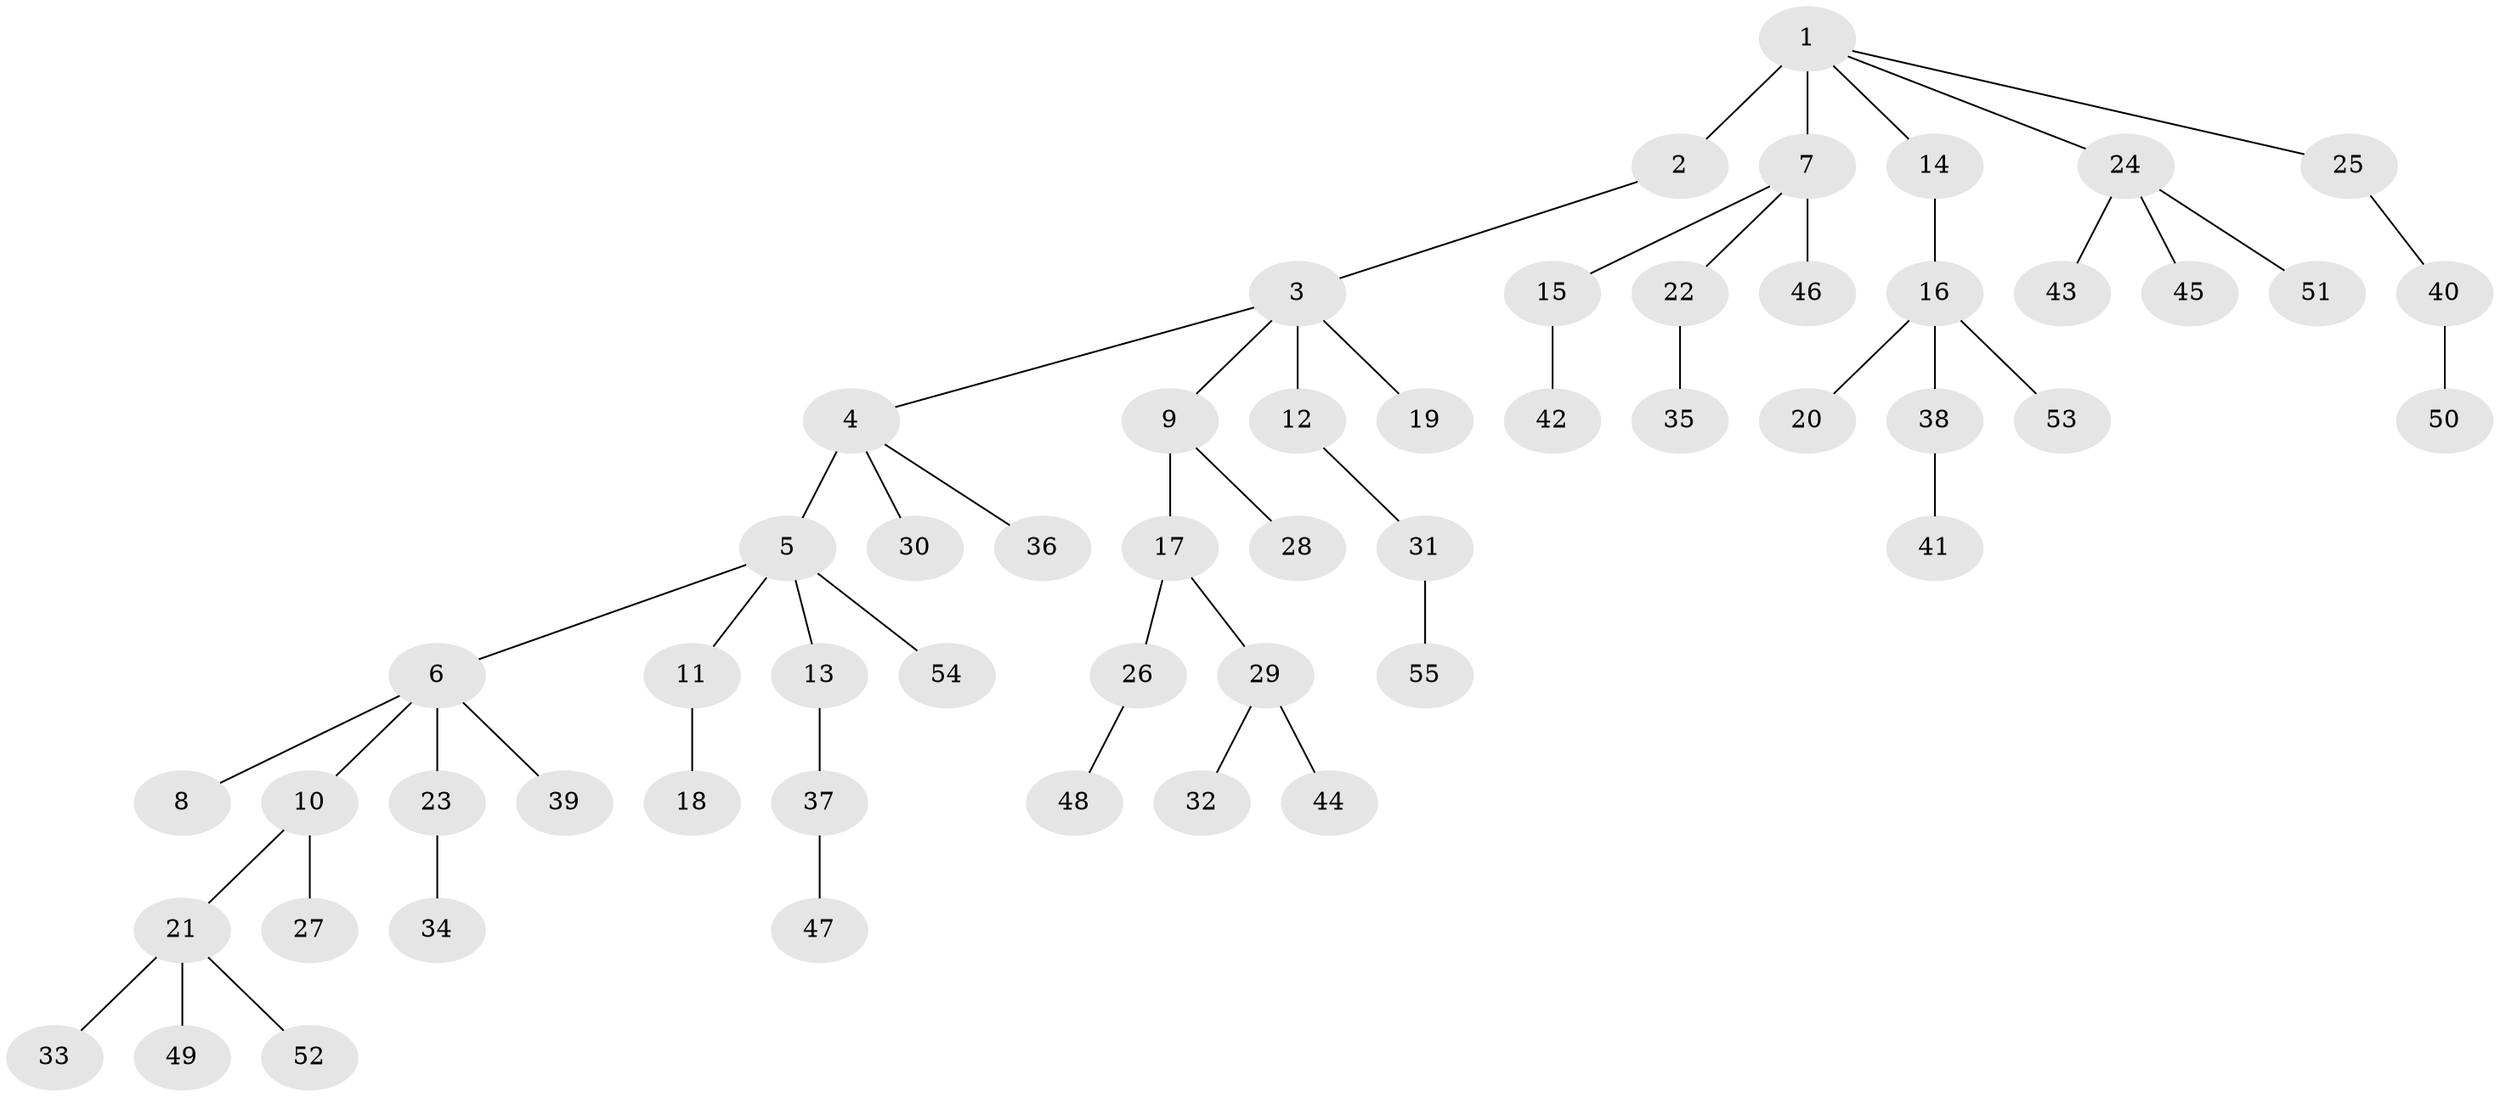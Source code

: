 // original degree distribution, {8: 0.018691588785046728, 2: 0.2336448598130841, 5: 0.04672897196261682, 4: 0.028037383177570093, 1: 0.514018691588785, 3: 0.14953271028037382, 6: 0.009345794392523364}
// Generated by graph-tools (version 1.1) at 2025/36/03/09/25 02:36:52]
// undirected, 55 vertices, 54 edges
graph export_dot {
graph [start="1"]
  node [color=gray90,style=filled];
  1;
  2;
  3;
  4;
  5;
  6;
  7;
  8;
  9;
  10;
  11;
  12;
  13;
  14;
  15;
  16;
  17;
  18;
  19;
  20;
  21;
  22;
  23;
  24;
  25;
  26;
  27;
  28;
  29;
  30;
  31;
  32;
  33;
  34;
  35;
  36;
  37;
  38;
  39;
  40;
  41;
  42;
  43;
  44;
  45;
  46;
  47;
  48;
  49;
  50;
  51;
  52;
  53;
  54;
  55;
  1 -- 2 [weight=3.0];
  1 -- 7 [weight=1.0];
  1 -- 14 [weight=1.0];
  1 -- 24 [weight=1.0];
  1 -- 25 [weight=1.0];
  2 -- 3 [weight=1.0];
  3 -- 4 [weight=1.0];
  3 -- 9 [weight=1.0];
  3 -- 12 [weight=1.0];
  3 -- 19 [weight=1.0];
  4 -- 5 [weight=3.0];
  4 -- 30 [weight=1.0];
  4 -- 36 [weight=1.0];
  5 -- 6 [weight=1.0];
  5 -- 11 [weight=1.0];
  5 -- 13 [weight=1.0];
  5 -- 54 [weight=1.0];
  6 -- 8 [weight=1.0];
  6 -- 10 [weight=1.0];
  6 -- 23 [weight=1.0];
  6 -- 39 [weight=1.0];
  7 -- 15 [weight=1.0];
  7 -- 22 [weight=1.0];
  7 -- 46 [weight=1.0];
  9 -- 17 [weight=2.0];
  9 -- 28 [weight=1.0];
  10 -- 21 [weight=1.0];
  10 -- 27 [weight=1.0];
  11 -- 18 [weight=2.0];
  12 -- 31 [weight=1.0];
  13 -- 37 [weight=1.0];
  14 -- 16 [weight=1.0];
  15 -- 42 [weight=1.0];
  16 -- 20 [weight=1.0];
  16 -- 38 [weight=1.0];
  16 -- 53 [weight=2.0];
  17 -- 26 [weight=1.0];
  17 -- 29 [weight=1.0];
  21 -- 33 [weight=1.0];
  21 -- 49 [weight=1.0];
  21 -- 52 [weight=1.0];
  22 -- 35 [weight=2.0];
  23 -- 34 [weight=2.0];
  24 -- 43 [weight=1.0];
  24 -- 45 [weight=1.0];
  24 -- 51 [weight=1.0];
  25 -- 40 [weight=1.0];
  26 -- 48 [weight=1.0];
  29 -- 32 [weight=1.0];
  29 -- 44 [weight=2.0];
  31 -- 55 [weight=1.0];
  37 -- 47 [weight=1.0];
  38 -- 41 [weight=1.0];
  40 -- 50 [weight=1.0];
}
